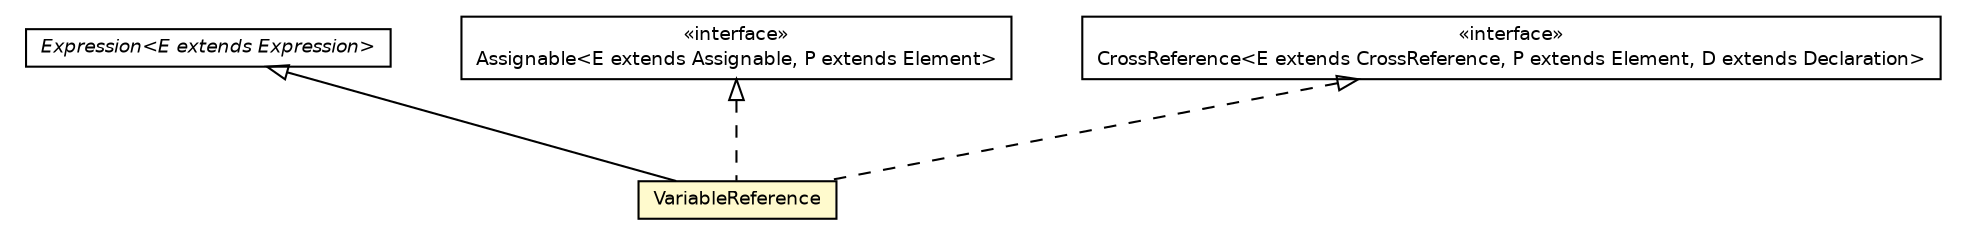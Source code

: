 #!/usr/local/bin/dot
#
# Class diagram 
# Generated by UMLGraph version 5.2 (http://www.umlgraph.org/)
#

digraph G {
	edge [fontname="Helvetica",fontsize=10,labelfontname="Helvetica",labelfontsize=10];
	node [fontname="Helvetica",fontsize=10,shape=plaintext];
	nodesep=0.25;
	ranksep=0.5;
	// chameleon.core.expression.VariableReference
	c6866 [label=<<table title="chameleon.core.expression.VariableReference" border="0" cellborder="1" cellspacing="0" cellpadding="2" port="p" bgcolor="lemonChiffon" href="./VariableReference.html">
		<tr><td><table border="0" cellspacing="0" cellpadding="1">
<tr><td align="center" balign="center"> VariableReference </td></tr>
		</table></td></tr>
		</table>>, fontname="Helvetica", fontcolor="black", fontsize=9.0];
	// chameleon.core.expression.Expression<E extends chameleon.core.expression.Expression>
	c6875 [label=<<table title="chameleon.core.expression.Expression" border="0" cellborder="1" cellspacing="0" cellpadding="2" port="p" href="./Expression.html">
		<tr><td><table border="0" cellspacing="0" cellpadding="1">
<tr><td align="center" balign="center"><font face="Helvetica-Oblique"> Expression&lt;E extends Expression&gt; </font></td></tr>
		</table></td></tr>
		</table>>, fontname="Helvetica", fontcolor="black", fontsize=9.0];
	// chameleon.core.expression.Assignable<E extends chameleon.core.expression.Assignable, P extends chameleon.core.element.Element>
	c6877 [label=<<table title="chameleon.core.expression.Assignable" border="0" cellborder="1" cellspacing="0" cellpadding="2" port="p" href="./Assignable.html">
		<tr><td><table border="0" cellspacing="0" cellpadding="1">
<tr><td align="center" balign="center"> &#171;interface&#187; </td></tr>
<tr><td align="center" balign="center"> Assignable&lt;E extends Assignable, P extends Element&gt; </td></tr>
		</table></td></tr>
		</table>>, fontname="Helvetica", fontcolor="black", fontsize=9.0];
	// chameleon.core.reference.CrossReference<E extends chameleon.core.reference.CrossReference, P extends chameleon.core.element.Element, D extends chameleon.core.declaration.Declaration>
	c6947 [label=<<table title="chameleon.core.reference.CrossReference" border="0" cellborder="1" cellspacing="0" cellpadding="2" port="p" href="../reference/CrossReference.html">
		<tr><td><table border="0" cellspacing="0" cellpadding="1">
<tr><td align="center" balign="center"> &#171;interface&#187; </td></tr>
<tr><td align="center" balign="center"> CrossReference&lt;E extends CrossReference, P extends Element, D extends Declaration&gt; </td></tr>
		</table></td></tr>
		</table>>, fontname="Helvetica", fontcolor="black", fontsize=9.0];
	//chameleon.core.expression.VariableReference extends chameleon.core.expression.Expression<chameleon.core.expression.VariableReference>
	c6875:p -> c6866:p [dir=back,arrowtail=empty];
	//chameleon.core.expression.VariableReference implements chameleon.core.expression.Assignable<E extends chameleon.core.expression.Assignable, P extends chameleon.core.element.Element>
	c6877:p -> c6866:p [dir=back,arrowtail=empty,style=dashed];
	//chameleon.core.expression.VariableReference implements chameleon.core.reference.CrossReference<E extends chameleon.core.reference.CrossReference, P extends chameleon.core.element.Element, D extends chameleon.core.declaration.Declaration>
	c6947:p -> c6866:p [dir=back,arrowtail=empty,style=dashed];
}

